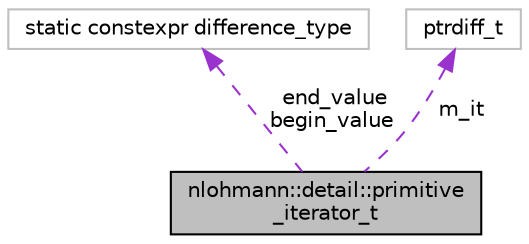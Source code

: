 digraph "nlohmann::detail::primitive_iterator_t"
{
 // INTERACTIVE_SVG=YES
  edge [fontname="Helvetica",fontsize="10",labelfontname="Helvetica",labelfontsize="10"];
  node [fontname="Helvetica",fontsize="10",shape=record];
  Node1 [label="nlohmann::detail::primitive\l_iterator_t",height=0.2,width=0.4,color="black", fillcolor="grey75", style="filled", fontcolor="black"];
  Node2 -> Node1 [dir="back",color="darkorchid3",fontsize="10",style="dashed",label=" end_value\nbegin_value" ,fontname="Helvetica"];
  Node2 [label="static constexpr difference_type",height=0.2,width=0.4,color="grey75", fillcolor="white", style="filled"];
  Node3 -> Node1 [dir="back",color="darkorchid3",fontsize="10",style="dashed",label=" m_it" ,fontname="Helvetica"];
  Node3 [label="ptrdiff_t",height=0.2,width=0.4,color="grey75", fillcolor="white", style="filled"];
}
